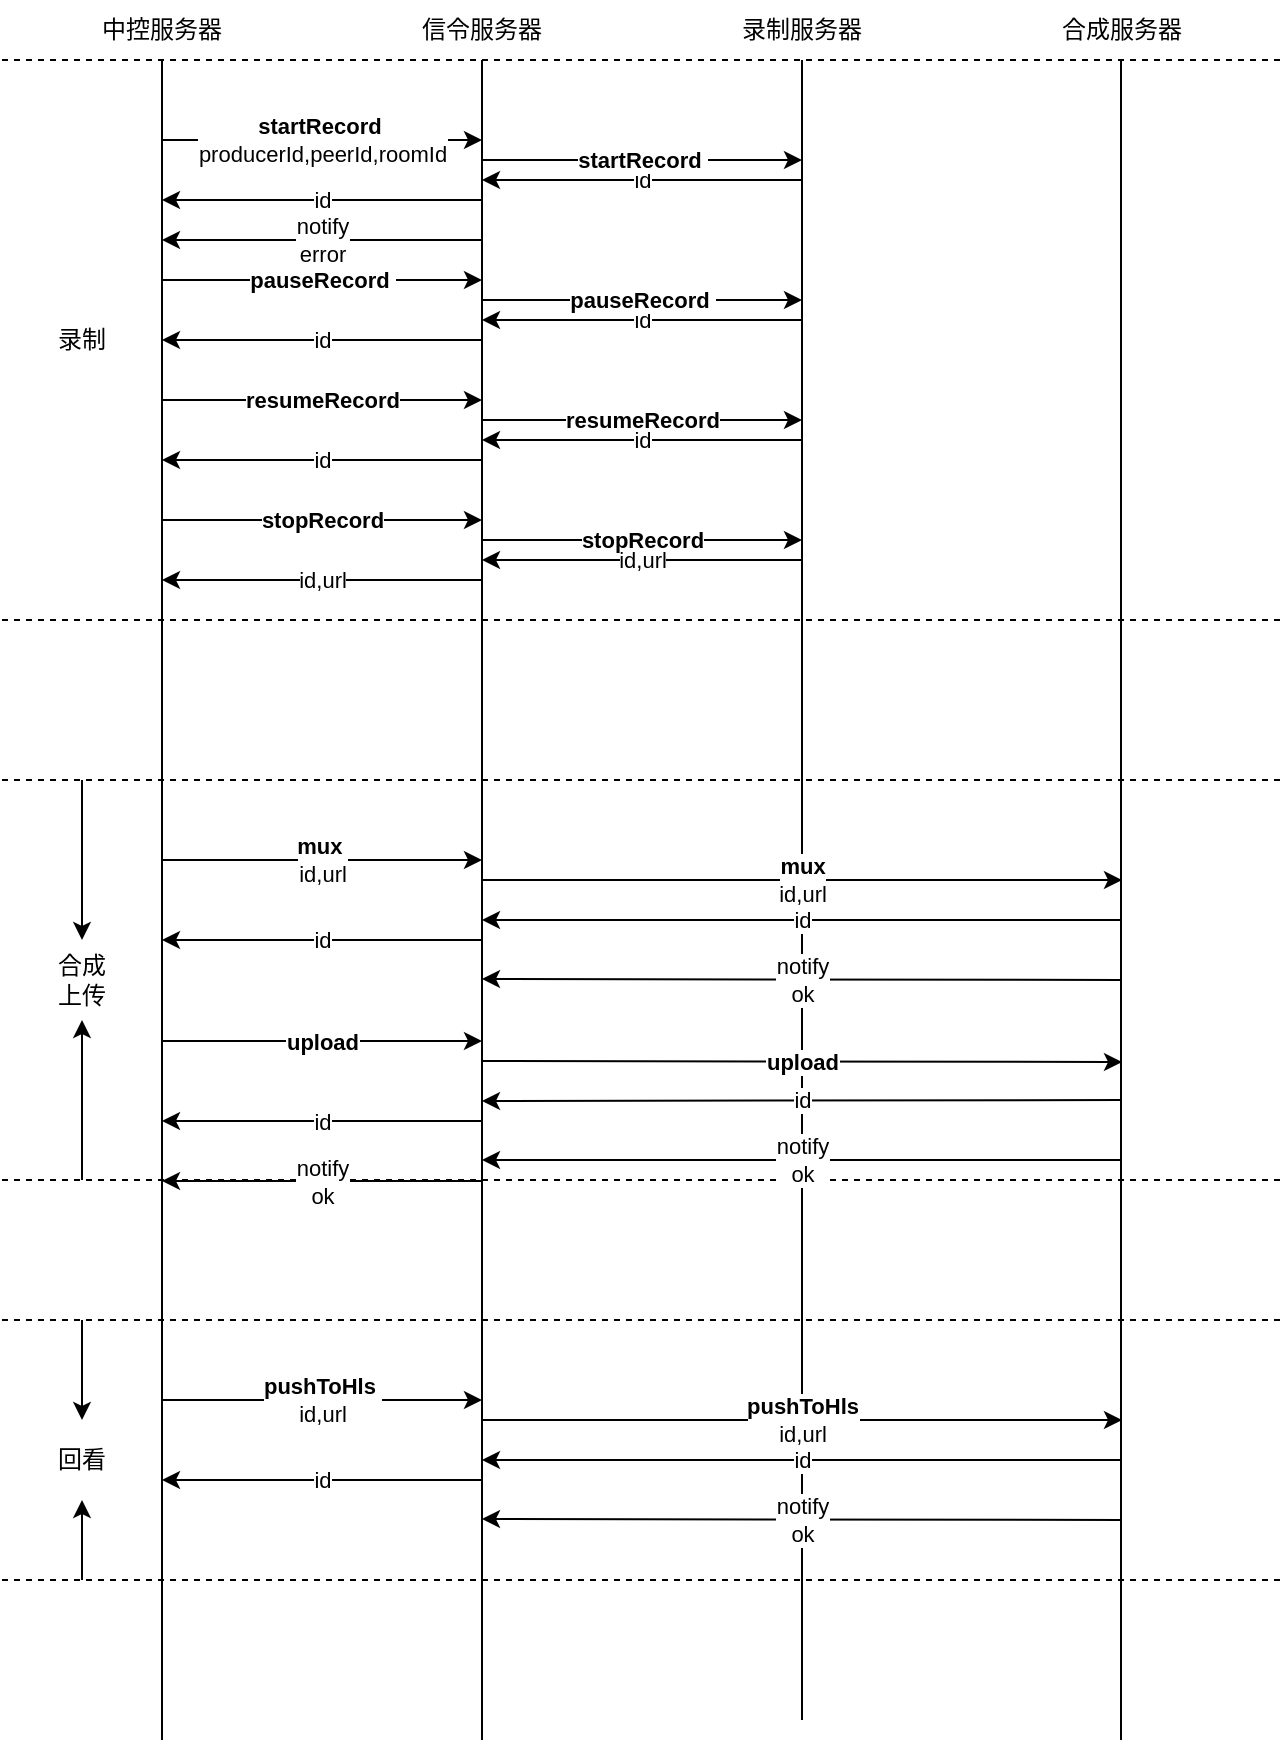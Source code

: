 <mxfile version="16.6.4" type="github" pages="3">
  <diagram id="aIgHxNktMJGkpLHd3vlj" name="Page-1">
    <mxGraphModel dx="1673" dy="589" grid="1" gridSize="10" guides="1" tooltips="1" connect="1" arrows="1" fold="1" page="1" pageScale="1" pageWidth="827" pageHeight="1169" math="0" shadow="0">
      <root>
        <mxCell id="0" />
        <mxCell id="1" parent="0" />
        <mxCell id="N4l285Vz226aUWx1NJi6-14" value="&lt;b&gt;startRecord&lt;/b&gt;&amp;nbsp;&lt;br&gt;producerId,peerId,roomId" style="endArrow=classic;html=1;rounded=0;" parent="1" edge="1">
          <mxGeometry width="50" height="50" relative="1" as="geometry">
            <mxPoint x="40" y="160" as="sourcePoint" />
            <mxPoint x="200" y="160" as="targetPoint" />
          </mxGeometry>
        </mxCell>
        <mxCell id="N4l285Vz226aUWx1NJi6-48" value="id" style="endArrow=none;html=1;rounded=0;startArrow=classic;startFill=1;endFill=0;" parent="1" edge="1">
          <mxGeometry width="50" height="50" relative="1" as="geometry">
            <mxPoint x="40" y="190" as="sourcePoint" />
            <mxPoint x="200" y="190" as="targetPoint" />
          </mxGeometry>
        </mxCell>
        <mxCell id="N4l285Vz226aUWx1NJi6-49" value="id" style="endArrow=none;html=1;rounded=0;startArrow=classic;startFill=1;endFill=0;" parent="1" edge="1">
          <mxGeometry width="50" height="50" relative="1" as="geometry">
            <mxPoint x="40" y="260" as="sourcePoint" />
            <mxPoint x="200" y="260" as="targetPoint" />
          </mxGeometry>
        </mxCell>
        <mxCell id="N4l285Vz226aUWx1NJi6-83" value="" style="endArrow=none;html=1;rounded=0;startArrow=none;" parent="1" source="N4l285Vz226aUWx1NJi6-84" edge="1">
          <mxGeometry width="50" height="50" relative="1" as="geometry">
            <mxPoint x="40" y="680" as="sourcePoint" />
            <mxPoint x="40" y="120" as="targetPoint" />
          </mxGeometry>
        </mxCell>
        <mxCell id="N4l285Vz226aUWx1NJi6-84" value="中控服务器" style="text;html=1;strokeColor=none;fillColor=none;align=center;verticalAlign=middle;whiteSpace=wrap;rounded=0;" parent="1" vertex="1">
          <mxGeometry y="90" width="80" height="30" as="geometry" />
        </mxCell>
        <mxCell id="N4l285Vz226aUWx1NJi6-85" value="" style="endArrow=none;html=1;rounded=0;" parent="1" target="N4l285Vz226aUWx1NJi6-84" edge="1">
          <mxGeometry width="50" height="50" relative="1" as="geometry">
            <mxPoint x="40" y="960" as="sourcePoint" />
            <mxPoint x="40" y="120" as="targetPoint" />
          </mxGeometry>
        </mxCell>
        <mxCell id="N4l285Vz226aUWx1NJi6-36" value="&lt;b&gt;resumeRecord&lt;/b&gt;" style="endArrow=classic;html=1;rounded=0;" parent="1" edge="1">
          <mxGeometry width="50" height="50" relative="1" as="geometry">
            <mxPoint x="40" y="290" as="sourcePoint" />
            <mxPoint x="200" y="290" as="targetPoint" />
          </mxGeometry>
        </mxCell>
        <mxCell id="N4l285Vz226aUWx1NJi6-35" value="&lt;b&gt;resumeRecord&lt;/b&gt;" style="endArrow=classic;html=1;rounded=0;" parent="1" edge="1">
          <mxGeometry width="50" height="50" relative="1" as="geometry">
            <mxPoint x="200" y="300" as="sourcePoint" />
            <mxPoint x="360" y="300" as="targetPoint" />
          </mxGeometry>
        </mxCell>
        <mxCell id="N4l285Vz226aUWx1NJi6-37" value="id" style="endArrow=none;html=1;rounded=0;startArrow=classic;startFill=1;endFill=0;" parent="1" edge="1">
          <mxGeometry width="50" height="50" relative="1" as="geometry">
            <mxPoint x="200" y="310" as="sourcePoint" />
            <mxPoint x="360" y="310" as="targetPoint" />
          </mxGeometry>
        </mxCell>
        <mxCell id="N4l285Vz226aUWx1NJi6-86" value="id" style="endArrow=none;html=1;rounded=0;startArrow=classic;startFill=1;endFill=0;" parent="1" edge="1">
          <mxGeometry width="50" height="50" relative="1" as="geometry">
            <mxPoint x="40" y="320" as="sourcePoint" />
            <mxPoint x="200" y="320" as="targetPoint" />
          </mxGeometry>
        </mxCell>
        <mxCell id="N4l285Vz226aUWx1NJi6-38" value="&lt;b&gt;stopRecord&lt;/b&gt;" style="endArrow=classic;html=1;rounded=0;" parent="1" edge="1">
          <mxGeometry width="50" height="50" relative="1" as="geometry">
            <mxPoint x="200" y="360" as="sourcePoint" />
            <mxPoint x="360" y="360" as="targetPoint" />
          </mxGeometry>
        </mxCell>
        <mxCell id="N4l285Vz226aUWx1NJi6-39" value="&lt;b&gt;stopRecord&lt;/b&gt;" style="endArrow=classic;html=1;rounded=0;" parent="1" edge="1">
          <mxGeometry width="50" height="50" relative="1" as="geometry">
            <mxPoint x="40" y="350" as="sourcePoint" />
            <mxPoint x="200" y="350" as="targetPoint" />
          </mxGeometry>
        </mxCell>
        <mxCell id="N4l285Vz226aUWx1NJi6-87" value="id,url" style="endArrow=none;html=1;rounded=0;startArrow=classic;startFill=1;endFill=0;" parent="1" edge="1">
          <mxGeometry width="50" height="50" relative="1" as="geometry">
            <mxPoint x="40" y="380" as="sourcePoint" />
            <mxPoint x="200" y="380" as="targetPoint" />
          </mxGeometry>
        </mxCell>
        <mxCell id="N4l285Vz226aUWx1NJi6-24" value="" style="endArrow=none;html=1;rounded=0;" parent="1" edge="1">
          <mxGeometry width="50" height="50" relative="1" as="geometry">
            <mxPoint x="200" y="960" as="sourcePoint" />
            <mxPoint x="200" y="120" as="targetPoint" />
          </mxGeometry>
        </mxCell>
        <mxCell id="N4l285Vz226aUWx1NJi6-25" value="信令服务器" style="text;html=1;strokeColor=none;fillColor=none;align=center;verticalAlign=middle;whiteSpace=wrap;rounded=0;" parent="1" vertex="1">
          <mxGeometry x="160" y="90" width="80" height="30" as="geometry" />
        </mxCell>
        <mxCell id="N4l285Vz226aUWx1NJi6-27" value="&lt;b&gt;pauseRecord&lt;/b&gt;&amp;nbsp;" style="endArrow=classic;html=1;rounded=0;" parent="1" edge="1">
          <mxGeometry width="50" height="50" relative="1" as="geometry">
            <mxPoint x="40" y="230" as="sourcePoint" />
            <mxPoint x="200" y="230" as="targetPoint" />
          </mxGeometry>
        </mxCell>
        <mxCell id="N4l285Vz226aUWx1NJi6-22" value="id" style="endArrow=none;html=1;rounded=0;startArrow=classic;startFill=1;endFill=0;" parent="1" edge="1">
          <mxGeometry width="50" height="50" relative="1" as="geometry">
            <mxPoint x="200" y="180" as="sourcePoint" />
            <mxPoint x="360" y="180" as="targetPoint" />
          </mxGeometry>
        </mxCell>
        <mxCell id="N4l285Vz226aUWx1NJi6-34" value="id" style="endArrow=none;html=1;rounded=0;startArrow=classic;startFill=1;endFill=0;" parent="1" edge="1">
          <mxGeometry width="50" height="50" relative="1" as="geometry">
            <mxPoint x="200" y="250" as="sourcePoint" />
            <mxPoint x="360" y="250" as="targetPoint" />
          </mxGeometry>
        </mxCell>
        <mxCell id="N4l285Vz226aUWx1NJi6-40" value="id,url" style="endArrow=none;html=1;rounded=0;startArrow=classic;startFill=1;endFill=0;" parent="1" edge="1">
          <mxGeometry width="50" height="50" relative="1" as="geometry">
            <mxPoint x="200" y="370" as="sourcePoint" />
            <mxPoint x="360" y="370" as="targetPoint" />
          </mxGeometry>
        </mxCell>
        <mxCell id="N4l285Vz226aUWx1NJi6-8" value="" style="endArrow=none;html=1;rounded=0;" parent="1" edge="1">
          <mxGeometry width="50" height="50" relative="1" as="geometry">
            <mxPoint x="360" y="950" as="sourcePoint" />
            <mxPoint x="360" y="120" as="targetPoint" />
          </mxGeometry>
        </mxCell>
        <mxCell id="N4l285Vz226aUWx1NJi6-9" value="录制服务器" style="text;html=1;strokeColor=none;fillColor=none;align=center;verticalAlign=middle;whiteSpace=wrap;rounded=0;" parent="1" vertex="1">
          <mxGeometry x="320" y="90" width="80" height="30" as="geometry" />
        </mxCell>
        <mxCell id="N4l285Vz226aUWx1NJi6-21" value="&lt;b&gt;startRecord&amp;nbsp;&lt;/b&gt;" style="endArrow=classic;html=1;rounded=0;" parent="1" edge="1">
          <mxGeometry width="50" height="50" relative="1" as="geometry">
            <mxPoint x="200" y="170" as="sourcePoint" />
            <mxPoint x="360" y="170" as="targetPoint" />
          </mxGeometry>
        </mxCell>
        <mxCell id="N4l285Vz226aUWx1NJi6-28" value="&lt;b&gt;pauseRecord&lt;/b&gt;&amp;nbsp;" style="endArrow=classic;html=1;rounded=0;" parent="1" edge="1">
          <mxGeometry width="50" height="50" relative="1" as="geometry">
            <mxPoint x="200" y="240" as="sourcePoint" />
            <mxPoint x="360" y="240" as="targetPoint" />
          </mxGeometry>
        </mxCell>
        <mxCell id="N4l285Vz226aUWx1NJi6-89" value="合成服务器" style="text;html=1;strokeColor=none;fillColor=none;align=center;verticalAlign=middle;whiteSpace=wrap;rounded=0;" parent="1" vertex="1">
          <mxGeometry x="480" y="90" width="80" height="30" as="geometry" />
        </mxCell>
        <mxCell id="N4l285Vz226aUWx1NJi6-91" value="" style="endArrow=none;dashed=1;html=1;rounded=0;" parent="1" edge="1">
          <mxGeometry width="50" height="50" relative="1" as="geometry">
            <mxPoint x="-40" y="400" as="sourcePoint" />
            <mxPoint x="600" y="400" as="targetPoint" />
          </mxGeometry>
        </mxCell>
        <mxCell id="N4l285Vz226aUWx1NJi6-92" value="" style="endArrow=none;dashed=1;html=1;rounded=0;" parent="1" edge="1">
          <mxGeometry width="50" height="50" relative="1" as="geometry">
            <mxPoint x="-40" y="120" as="sourcePoint" />
            <mxPoint x="600" y="120" as="targetPoint" />
          </mxGeometry>
        </mxCell>
        <mxCell id="N4l285Vz226aUWx1NJi6-94" value="" style="endArrow=classic;html=1;rounded=0;" parent="1" edge="1">
          <mxGeometry width="50" height="50" relative="1" as="geometry">
            <mxPoint y="480" as="sourcePoint" />
            <mxPoint y="560" as="targetPoint" />
          </mxGeometry>
        </mxCell>
        <mxCell id="N4l285Vz226aUWx1NJi6-95" value="" style="endArrow=classic;html=1;rounded=0;" parent="1" edge="1">
          <mxGeometry width="50" height="50" relative="1" as="geometry">
            <mxPoint y="680" as="sourcePoint" />
            <mxPoint y="600" as="targetPoint" />
          </mxGeometry>
        </mxCell>
        <mxCell id="N4l285Vz226aUWx1NJi6-96" value="录制" style="text;html=1;strokeColor=none;fillColor=none;align=center;verticalAlign=middle;whiteSpace=wrap;rounded=0;" parent="1" vertex="1">
          <mxGeometry x="-30" y="240" width="60" height="40" as="geometry" />
        </mxCell>
        <mxCell id="OvNcf_5ZHjNx2jnRSU3Q-1" value="" style="endArrow=none;html=1;rounded=0;" parent="1" edge="1">
          <mxGeometry width="50" height="50" relative="1" as="geometry">
            <mxPoint x="519.5" y="960" as="sourcePoint" />
            <mxPoint x="519.5" y="120" as="targetPoint" />
          </mxGeometry>
        </mxCell>
        <mxCell id="OvNcf_5ZHjNx2jnRSU3Q-2" value="" style="endArrow=none;dashed=1;html=1;rounded=0;" parent="1" edge="1">
          <mxGeometry width="50" height="50" relative="1" as="geometry">
            <mxPoint x="-40" y="480" as="sourcePoint" />
            <mxPoint x="600" y="480" as="targetPoint" />
          </mxGeometry>
        </mxCell>
        <mxCell id="OvNcf_5ZHjNx2jnRSU3Q-23" value="&lt;b&gt;mux&lt;/b&gt;&amp;nbsp;&lt;br&gt;id,url" style="endArrow=classic;html=1;rounded=0;" parent="1" edge="1">
          <mxGeometry width="50" height="50" relative="1" as="geometry">
            <mxPoint x="40" y="520" as="sourcePoint" />
            <mxPoint x="200" y="520" as="targetPoint" />
          </mxGeometry>
        </mxCell>
        <mxCell id="OvNcf_5ZHjNx2jnRSU3Q-24" value="id" style="endArrow=none;html=1;rounded=0;startArrow=classic;startFill=1;endFill=0;" parent="1" edge="1">
          <mxGeometry width="50" height="50" relative="1" as="geometry">
            <mxPoint x="40" y="560" as="sourcePoint" />
            <mxPoint x="200" y="560" as="targetPoint" />
          </mxGeometry>
        </mxCell>
        <mxCell id="OvNcf_5ZHjNx2jnRSU3Q-25" value="id" style="endArrow=none;html=1;rounded=0;startArrow=classic;startFill=1;endFill=0;" parent="1" edge="1">
          <mxGeometry width="50" height="50" relative="1" as="geometry">
            <mxPoint x="40" y="650.5" as="sourcePoint" />
            <mxPoint x="200" y="650.5" as="targetPoint" />
          </mxGeometry>
        </mxCell>
        <mxCell id="OvNcf_5ZHjNx2jnRSU3Q-33" value="&lt;b&gt;upload&lt;/b&gt;" style="endArrow=classic;html=1;rounded=0;" parent="1" edge="1">
          <mxGeometry width="50" height="50" relative="1" as="geometry">
            <mxPoint x="40" y="610.5" as="sourcePoint" />
            <mxPoint x="200" y="610.5" as="targetPoint" />
          </mxGeometry>
        </mxCell>
        <mxCell id="OvNcf_5ZHjNx2jnRSU3Q-34" value="id" style="endArrow=none;html=1;rounded=0;startArrow=classic;startFill=1;endFill=0;" parent="1" edge="1">
          <mxGeometry width="50" height="50" relative="1" as="geometry">
            <mxPoint x="200" y="550" as="sourcePoint" />
            <mxPoint x="520" y="550" as="targetPoint" />
          </mxGeometry>
        </mxCell>
        <mxCell id="OvNcf_5ZHjNx2jnRSU3Q-35" value="id" style="endArrow=none;html=1;rounded=0;startArrow=classic;startFill=1;endFill=0;" parent="1" edge="1">
          <mxGeometry width="50" height="50" relative="1" as="geometry">
            <mxPoint x="200" y="640.5" as="sourcePoint" />
            <mxPoint x="520" y="640" as="targetPoint" />
          </mxGeometry>
        </mxCell>
        <mxCell id="OvNcf_5ZHjNx2jnRSU3Q-37" value="&lt;b&gt;mux&lt;/b&gt;&lt;br&gt;id,url" style="endArrow=classic;html=1;rounded=0;" parent="1" edge="1">
          <mxGeometry width="50" height="50" relative="1" as="geometry">
            <mxPoint x="200" y="530" as="sourcePoint" />
            <mxPoint x="520" y="530" as="targetPoint" />
          </mxGeometry>
        </mxCell>
        <mxCell id="OvNcf_5ZHjNx2jnRSU3Q-38" value="&lt;b&gt;upload&lt;/b&gt;" style="endArrow=classic;html=1;rounded=0;" parent="1" edge="1">
          <mxGeometry width="50" height="50" relative="1" as="geometry">
            <mxPoint x="200" y="620.5" as="sourcePoint" />
            <mxPoint x="520" y="621" as="targetPoint" />
          </mxGeometry>
        </mxCell>
        <mxCell id="OvNcf_5ZHjNx2jnRSU3Q-39" value="合成&lt;br&gt;上传" style="text;html=1;strokeColor=none;fillColor=none;align=center;verticalAlign=middle;whiteSpace=wrap;rounded=0;" parent="1" vertex="1">
          <mxGeometry x="-30" y="560" width="60" height="40" as="geometry" />
        </mxCell>
        <mxCell id="OvNcf_5ZHjNx2jnRSU3Q-40" value="" style="endArrow=none;dashed=1;html=1;rounded=0;" parent="1" edge="1">
          <mxGeometry width="50" height="50" relative="1" as="geometry">
            <mxPoint x="-40" y="680" as="sourcePoint" />
            <mxPoint x="600" y="680" as="targetPoint" />
          </mxGeometry>
        </mxCell>
        <mxCell id="OvNcf_5ZHjNx2jnRSU3Q-41" value="notify&lt;br&gt;ok" style="endArrow=none;html=1;rounded=0;startArrow=classic;startFill=1;endFill=0;" parent="1" edge="1">
          <mxGeometry width="50" height="50" relative="1" as="geometry">
            <mxPoint x="200" y="579.5" as="sourcePoint" />
            <mxPoint x="520" y="580" as="targetPoint" />
          </mxGeometry>
        </mxCell>
        <mxCell id="OvNcf_5ZHjNx2jnRSU3Q-42" value="notify&lt;br&gt;error" style="endArrow=none;html=1;rounded=0;startArrow=classic;startFill=1;endFill=0;" parent="1" edge="1">
          <mxGeometry width="50" height="50" relative="1" as="geometry">
            <mxPoint x="40" y="210" as="sourcePoint" />
            <mxPoint x="200" y="210" as="targetPoint" />
          </mxGeometry>
        </mxCell>
        <mxCell id="OvNcf_5ZHjNx2jnRSU3Q-43" value="notify&lt;br&gt;ok" style="endArrow=none;html=1;rounded=0;startArrow=classic;startFill=1;endFill=0;" parent="1" edge="1">
          <mxGeometry width="50" height="50" relative="1" as="geometry">
            <mxPoint x="200" y="670" as="sourcePoint" />
            <mxPoint x="520" y="670" as="targetPoint" />
          </mxGeometry>
        </mxCell>
        <mxCell id="OvNcf_5ZHjNx2jnRSU3Q-44" value="notify&lt;br&gt;ok" style="endArrow=none;html=1;rounded=0;startArrow=classic;startFill=1;endFill=0;" parent="1" edge="1">
          <mxGeometry width="50" height="50" relative="1" as="geometry">
            <mxPoint x="40" y="680.5" as="sourcePoint" />
            <mxPoint x="200" y="680.5" as="targetPoint" />
          </mxGeometry>
        </mxCell>
        <mxCell id="WLOgIsZP9IKIvaRcfWkC-1" value="" style="endArrow=classic;html=1;rounded=0;" edge="1" parent="1">
          <mxGeometry width="50" height="50" relative="1" as="geometry">
            <mxPoint y="750" as="sourcePoint" />
            <mxPoint y="800" as="targetPoint" />
          </mxGeometry>
        </mxCell>
        <mxCell id="WLOgIsZP9IKIvaRcfWkC-2" value="" style="endArrow=classic;html=1;rounded=0;entryX=0.5;entryY=1;entryDx=0;entryDy=0;" edge="1" parent="1" target="WLOgIsZP9IKIvaRcfWkC-12">
          <mxGeometry width="50" height="50" relative="1" as="geometry">
            <mxPoint y="880" as="sourcePoint" />
            <mxPoint y="870" as="targetPoint" />
          </mxGeometry>
        </mxCell>
        <mxCell id="WLOgIsZP9IKIvaRcfWkC-3" value="" style="endArrow=none;dashed=1;html=1;rounded=0;" edge="1" parent="1">
          <mxGeometry width="50" height="50" relative="1" as="geometry">
            <mxPoint x="-40" y="750" as="sourcePoint" />
            <mxPoint x="600" y="750" as="targetPoint" />
          </mxGeometry>
        </mxCell>
        <mxCell id="WLOgIsZP9IKIvaRcfWkC-4" value="&lt;b&gt;pushToHls&lt;/b&gt;&amp;nbsp;&lt;br&gt;id,url" style="endArrow=classic;html=1;rounded=0;" edge="1" parent="1">
          <mxGeometry width="50" height="50" relative="1" as="geometry">
            <mxPoint x="40" y="790" as="sourcePoint" />
            <mxPoint x="200" y="790" as="targetPoint" />
          </mxGeometry>
        </mxCell>
        <mxCell id="WLOgIsZP9IKIvaRcfWkC-5" value="id" style="endArrow=none;html=1;rounded=0;startArrow=classic;startFill=1;endFill=0;" edge="1" parent="1">
          <mxGeometry width="50" height="50" relative="1" as="geometry">
            <mxPoint x="40" y="830" as="sourcePoint" />
            <mxPoint x="200" y="830" as="targetPoint" />
          </mxGeometry>
        </mxCell>
        <mxCell id="WLOgIsZP9IKIvaRcfWkC-8" value="id" style="endArrow=none;html=1;rounded=0;startArrow=classic;startFill=1;endFill=0;" edge="1" parent="1">
          <mxGeometry width="50" height="50" relative="1" as="geometry">
            <mxPoint x="200" y="820" as="sourcePoint" />
            <mxPoint x="520" y="820" as="targetPoint" />
          </mxGeometry>
        </mxCell>
        <mxCell id="WLOgIsZP9IKIvaRcfWkC-10" value="&lt;b&gt;pushToHls&lt;/b&gt;&lt;br&gt;id,url" style="endArrow=classic;html=1;rounded=0;" edge="1" parent="1">
          <mxGeometry width="50" height="50" relative="1" as="geometry">
            <mxPoint x="200" y="800" as="sourcePoint" />
            <mxPoint x="520" y="800" as="targetPoint" />
          </mxGeometry>
        </mxCell>
        <mxCell id="WLOgIsZP9IKIvaRcfWkC-12" value="回看" style="text;html=1;strokeColor=none;fillColor=none;align=center;verticalAlign=middle;whiteSpace=wrap;rounded=0;" vertex="1" parent="1">
          <mxGeometry x="-30" y="800" width="60" height="40" as="geometry" />
        </mxCell>
        <mxCell id="WLOgIsZP9IKIvaRcfWkC-13" value="" style="endArrow=none;dashed=1;html=1;rounded=0;" edge="1" parent="1">
          <mxGeometry width="50" height="50" relative="1" as="geometry">
            <mxPoint x="-40" y="880" as="sourcePoint" />
            <mxPoint x="600" y="880" as="targetPoint" />
          </mxGeometry>
        </mxCell>
        <mxCell id="WLOgIsZP9IKIvaRcfWkC-14" value="notify&lt;br&gt;ok" style="endArrow=none;html=1;rounded=0;startArrow=classic;startFill=1;endFill=0;" edge="1" parent="1">
          <mxGeometry width="50" height="50" relative="1" as="geometry">
            <mxPoint x="200" y="849.5" as="sourcePoint" />
            <mxPoint x="520" y="850" as="targetPoint" />
          </mxGeometry>
        </mxCell>
      </root>
    </mxGraphModel>
  </diagram>
  <diagram id="Bg4YY5XpAvJw-3FdoYM4" name="Page-2">
    <mxGraphModel dx="1629" dy="1597" grid="1" gridSize="10" guides="1" tooltips="1" connect="1" arrows="1" fold="1" page="1" pageScale="1" pageWidth="827" pageHeight="1169" math="0" shadow="0">
      <root>
        <mxCell id="ubcKgdOZEQHfpTAjh7HV-0" />
        <mxCell id="ubcKgdOZEQHfpTAjh7HV-1" parent="ubcKgdOZEQHfpTAjh7HV-0" />
        <mxCell id="qwIe4Uer6wBRzlLs-iz8-41" value="" style="rounded=0;whiteSpace=wrap;html=1;" parent="ubcKgdOZEQHfpTAjh7HV-1" vertex="1">
          <mxGeometry x="190" width="340" height="100" as="geometry" />
        </mxCell>
        <mxCell id="qwIe4Uer6wBRzlLs-iz8-0" style="edgeStyle=orthogonalEdgeStyle;rounded=0;orthogonalLoop=1;jettySize=auto;html=1;entryX=0;entryY=0.5;entryDx=0;entryDy=0;dashed=1;" parent="ubcKgdOZEQHfpTAjh7HV-1" source="qwIe4Uer6wBRzlLs-iz8-2" target="qwIe4Uer6wBRzlLs-iz8-7" edge="1">
          <mxGeometry relative="1" as="geometry">
            <mxPoint x="200" y="330" as="targetPoint" />
          </mxGeometry>
        </mxCell>
        <mxCell id="qwIe4Uer6wBRzlLs-iz8-1" value="API" style="edgeLabel;html=1;align=center;verticalAlign=middle;resizable=0;points=[];" parent="qwIe4Uer6wBRzlLs-iz8-0" vertex="1" connectable="0">
          <mxGeometry x="-0.185" y="-1" relative="1" as="geometry">
            <mxPoint as="offset" />
          </mxGeometry>
        </mxCell>
        <mxCell id="qwIe4Uer6wBRzlLs-iz8-2" value="客户端/服务器" style="rounded=0;whiteSpace=wrap;html=1;fillColor=#f8cecc;strokeColor=#b85450;" parent="ubcKgdOZEQHfpTAjh7HV-1" vertex="1">
          <mxGeometry x="-120" y="320" width="120" height="60" as="geometry" />
        </mxCell>
        <mxCell id="qwIe4Uer6wBRzlLs-iz8-3" style="edgeStyle=orthogonalEdgeStyle;rounded=0;orthogonalLoop=1;jettySize=auto;html=1;entryX=0;entryY=0.5;entryDx=0;entryDy=0;startArrow=classic;startFill=1;strokeWidth=1;dashed=1;exitX=1;exitY=0;exitDx=0;exitDy=0;" parent="ubcKgdOZEQHfpTAjh7HV-1" source="qwIe4Uer6wBRzlLs-iz8-7" target="qwIe4Uer6wBRzlLs-iz8-13" edge="1">
          <mxGeometry relative="1" as="geometry">
            <mxPoint x="320" y="310" as="sourcePoint" />
          </mxGeometry>
        </mxCell>
        <mxCell id="qwIe4Uer6wBRzlLs-iz8-4" value="API" style="edgeLabel;html=1;align=center;verticalAlign=middle;resizable=0;points=[];" parent="qwIe4Uer6wBRzlLs-iz8-3" vertex="1" connectable="0">
          <mxGeometry x="-0.05" relative="1" as="geometry">
            <mxPoint x="36" as="offset" />
          </mxGeometry>
        </mxCell>
        <mxCell id="qwIe4Uer6wBRzlLs-iz8-5" style="edgeStyle=orthogonalEdgeStyle;rounded=0;orthogonalLoop=1;jettySize=auto;html=1;entryX=0;entryY=0.5;entryDx=0;entryDy=0;dashed=1;startArrow=classic;startFill=1;" parent="ubcKgdOZEQHfpTAjh7HV-1" source="qwIe4Uer6wBRzlLs-iz8-7" target="qwIe4Uer6wBRzlLs-iz8-18" edge="1">
          <mxGeometry relative="1" as="geometry" />
        </mxCell>
        <mxCell id="qwIe4Uer6wBRzlLs-iz8-6" value="API" style="edgeLabel;html=1;align=center;verticalAlign=middle;resizable=0;points=[];" parent="qwIe4Uer6wBRzlLs-iz8-5" vertex="1" connectable="0">
          <mxGeometry x="0.115" y="-1" relative="1" as="geometry">
            <mxPoint as="offset" />
          </mxGeometry>
        </mxCell>
        <mxCell id="qwIe4Uer6wBRzlLs-iz8-7" value="录制信令" style="rounded=0;whiteSpace=wrap;html=1;" parent="ubcKgdOZEQHfpTAjh7HV-1" vertex="1">
          <mxGeometry x="200" y="320" width="120" height="60" as="geometry" />
        </mxCell>
        <mxCell id="qwIe4Uer6wBRzlLs-iz8-8" value="" style="endArrow=none;dashed=1;html=1;rounded=0;strokeWidth=4;" parent="ubcKgdOZEQHfpTAjh7HV-1" edge="1">
          <mxGeometry width="50" height="50" relative="1" as="geometry">
            <mxPoint x="160" y="603" as="sourcePoint" />
            <mxPoint x="160" y="-200" as="targetPoint" />
          </mxGeometry>
        </mxCell>
        <mxCell id="qwIe4Uer6wBRzlLs-iz8-9" style="edgeStyle=orthogonalEdgeStyle;rounded=0;orthogonalLoop=1;jettySize=auto;html=1;startArrow=none;startFill=0;" parent="ubcKgdOZEQHfpTAjh7HV-1" source="qwIe4Uer6wBRzlLs-iz8-13" target="qwIe4Uer6wBRzlLs-iz8-18" edge="1">
          <mxGeometry relative="1" as="geometry" />
        </mxCell>
        <mxCell id="qwIe4Uer6wBRzlLs-iz8-10" value="录制文件下载" style="edgeLabel;html=1;align=center;verticalAlign=middle;resizable=0;points=[];" parent="qwIe4Uer6wBRzlLs-iz8-9" vertex="1" connectable="0">
          <mxGeometry x="-0.24" y="-1" relative="1" as="geometry">
            <mxPoint as="offset" />
          </mxGeometry>
        </mxCell>
        <mxCell id="qwIe4Uer6wBRzlLs-iz8-11" style="edgeStyle=orthogonalEdgeStyle;rounded=0;orthogonalLoop=1;jettySize=auto;html=1;entryX=0.75;entryY=1;entryDx=0;entryDy=0;startArrow=none;startFill=0;endArrow=classic;endFill=1;exitX=0.75;exitY=0;exitDx=0;exitDy=0;" parent="ubcKgdOZEQHfpTAjh7HV-1" source="qwIe4Uer6wBRzlLs-iz8-13" target="qwIe4Uer6wBRzlLs-iz8-23" edge="1">
          <mxGeometry relative="1" as="geometry" />
        </mxCell>
        <mxCell id="qwIe4Uer6wBRzlLs-iz8-12" value="录制文件推流" style="edgeLabel;html=1;align=center;verticalAlign=middle;resizable=0;points=[];" parent="qwIe4Uer6wBRzlLs-iz8-11" vertex="1" connectable="0">
          <mxGeometry x="0.1" y="-1" relative="1" as="geometry">
            <mxPoint as="offset" />
          </mxGeometry>
        </mxCell>
        <mxCell id="qwIe4Uer6wBRzlLs-iz8-13" value="录制服务器" style="rounded=0;whiteSpace=wrap;html=1;" parent="ubcKgdOZEQHfpTAjh7HV-1" vertex="1">
          <mxGeometry x="400" y="170" width="120" height="60" as="geometry" />
        </mxCell>
        <mxCell id="qwIe4Uer6wBRzlLs-iz8-14" style="edgeStyle=orthogonalEdgeStyle;rounded=0;orthogonalLoop=1;jettySize=auto;html=1;entryX=0.5;entryY=0;entryDx=0;entryDy=0;startArrow=classic;startFill=1;endArrow=classic;endFill=1;" parent="ubcKgdOZEQHfpTAjh7HV-1" source="qwIe4Uer6wBRzlLs-iz8-18" target="qwIe4Uer6wBRzlLs-iz8-31" edge="1">
          <mxGeometry relative="1" as="geometry" />
        </mxCell>
        <mxCell id="qwIe4Uer6wBRzlLs-iz8-15" value="上传/地址回调" style="edgeLabel;html=1;align=center;verticalAlign=middle;resizable=0;points=[];" parent="qwIe4Uer6wBRzlLs-iz8-14" vertex="1" connectable="0">
          <mxGeometry x="0.033" y="-1" relative="1" as="geometry">
            <mxPoint as="offset" />
          </mxGeometry>
        </mxCell>
        <mxCell id="qwIe4Uer6wBRzlLs-iz8-16" style="edgeStyle=orthogonalEdgeStyle;rounded=0;orthogonalLoop=1;jettySize=auto;html=1;startArrow=classic;startFill=1;endArrow=classic;endFill=1;" parent="ubcKgdOZEQHfpTAjh7HV-1" source="qwIe4Uer6wBRzlLs-iz8-18" target="qwIe4Uer6wBRzlLs-iz8-32" edge="1">
          <mxGeometry relative="1" as="geometry" />
        </mxCell>
        <mxCell id="qwIe4Uer6wBRzlLs-iz8-17" value="上传/地址回调" style="edgeLabel;html=1;align=center;verticalAlign=middle;resizable=0;points=[];" parent="qwIe4Uer6wBRzlLs-iz8-16" vertex="1" connectable="0">
          <mxGeometry x="0.12" y="-1" relative="1" as="geometry">
            <mxPoint as="offset" />
          </mxGeometry>
        </mxCell>
        <mxCell id="qwIe4Uer6wBRzlLs-iz8-18" value="合成服务器" style="rounded=0;whiteSpace=wrap;html=1;" parent="ubcKgdOZEQHfpTAjh7HV-1" vertex="1">
          <mxGeometry x="400" y="320" width="120" height="60" as="geometry" />
        </mxCell>
        <mxCell id="qwIe4Uer6wBRzlLs-iz8-19" style="edgeStyle=orthogonalEdgeStyle;rounded=0;orthogonalLoop=1;jettySize=auto;html=1;entryX=1;entryY=0.5;entryDx=0;entryDy=0;startArrow=none;startFill=0;endArrow=classic;endFill=1;" parent="ubcKgdOZEQHfpTAjh7HV-1" source="qwIe4Uer6wBRzlLs-iz8-23" target="qwIe4Uer6wBRzlLs-iz8-24" edge="1">
          <mxGeometry relative="1" as="geometry" />
        </mxCell>
        <mxCell id="qwIe4Uer6wBRzlLs-iz8-20" value="hls推流" style="edgeLabel;html=1;align=center;verticalAlign=middle;resizable=0;points=[];" parent="qwIe4Uer6wBRzlLs-iz8-19" vertex="1" connectable="0">
          <mxGeometry x="-0.15" y="2" relative="1" as="geometry">
            <mxPoint as="offset" />
          </mxGeometry>
        </mxCell>
        <mxCell id="qwIe4Uer6wBRzlLs-iz8-21" style="edgeStyle=orthogonalEdgeStyle;rounded=0;orthogonalLoop=1;jettySize=auto;html=1;exitX=0.25;exitY=1;exitDx=0;exitDy=0;entryX=0.25;entryY=0;entryDx=0;entryDy=0;startArrow=none;startFill=0;endArrow=classic;endFill=1;dashed=1;" parent="ubcKgdOZEQHfpTAjh7HV-1" source="qwIe4Uer6wBRzlLs-iz8-23" target="qwIe4Uer6wBRzlLs-iz8-13" edge="1">
          <mxGeometry relative="1" as="geometry" />
        </mxCell>
        <mxCell id="qwIe4Uer6wBRzlLs-iz8-22" value="hls地址" style="edgeLabel;html=1;align=center;verticalAlign=middle;resizable=0;points=[];" parent="qwIe4Uer6wBRzlLs-iz8-21" vertex="1" connectable="0">
          <mxGeometry x="-0.067" relative="1" as="geometry">
            <mxPoint as="offset" />
          </mxGeometry>
        </mxCell>
        <mxCell id="qwIe4Uer6wBRzlLs-iz8-23" value="&amp;nbsp;Hls 转换网关" style="rounded=0;whiteSpace=wrap;html=1;" parent="ubcKgdOZEQHfpTAjh7HV-1" vertex="1">
          <mxGeometry x="400" y="20" width="120" height="60" as="geometry" />
        </mxCell>
        <mxCell id="qwIe4Uer6wBRzlLs-iz8-39" style="edgeStyle=orthogonalEdgeStyle;rounded=0;orthogonalLoop=1;jettySize=auto;html=1;exitX=0.5;exitY=1;exitDx=0;exitDy=0;entryX=0.5;entryY=0;entryDx=0;entryDy=0;startArrow=classic;startFill=1;dashed=1;" parent="ubcKgdOZEQHfpTAjh7HV-1" source="qwIe4Uer6wBRzlLs-iz8-24" target="qwIe4Uer6wBRzlLs-iz8-7" edge="1">
          <mxGeometry relative="1" as="geometry" />
        </mxCell>
        <mxCell id="qwIe4Uer6wBRzlLs-iz8-40" value="API" style="edgeLabel;html=1;align=center;verticalAlign=middle;resizable=0;points=[];" parent="qwIe4Uer6wBRzlLs-iz8-39" vertex="1" connectable="0">
          <mxGeometry x="-0.13" y="1" relative="1" as="geometry">
            <mxPoint as="offset" />
          </mxGeometry>
        </mxCell>
        <mxCell id="qwIe4Uer6wBRzlLs-iz8-25" style="edgeStyle=orthogonalEdgeStyle;rounded=0;orthogonalLoop=1;jettySize=auto;html=1;entryX=0;entryY=0.5;entryDx=0;entryDy=0;startArrow=classic;startFill=1;endArrow=none;endFill=0;" parent="ubcKgdOZEQHfpTAjh7HV-1" source="qwIe4Uer6wBRzlLs-iz8-29" target="qwIe4Uer6wBRzlLs-iz8-24" edge="1">
          <mxGeometry relative="1" as="geometry" />
        </mxCell>
        <mxCell id="qwIe4Uer6wBRzlLs-iz8-26" value="m3u8" style="edgeLabel;html=1;align=center;verticalAlign=middle;resizable=0;points=[];" parent="qwIe4Uer6wBRzlLs-iz8-25" vertex="1" connectable="0">
          <mxGeometry relative="1" as="geometry">
            <mxPoint as="offset" />
          </mxGeometry>
        </mxCell>
        <mxCell id="qwIe4Uer6wBRzlLs-iz8-27" style="edgeStyle=orthogonalEdgeStyle;rounded=0;orthogonalLoop=1;jettySize=auto;html=1;startArrow=classic;startFill=1;endArrow=classic;endFill=1;exitX=0.5;exitY=1;exitDx=0;exitDy=0;dashed=1;" parent="ubcKgdOZEQHfpTAjh7HV-1" source="qwIe4Uer6wBRzlLs-iz8-29" edge="1">
          <mxGeometry relative="1" as="geometry">
            <mxPoint x="200" y="320" as="targetPoint" />
            <Array as="points">
              <mxPoint x="-60" y="200" />
              <mxPoint x="200" y="200" />
              <mxPoint x="200" y="320" />
            </Array>
          </mxGeometry>
        </mxCell>
        <mxCell id="qwIe4Uer6wBRzlLs-iz8-28" value="获取回看地址" style="edgeLabel;html=1;align=center;verticalAlign=middle;resizable=0;points=[];" parent="qwIe4Uer6wBRzlLs-iz8-27" vertex="1" connectable="0">
          <mxGeometry x="-0.507" y="2" relative="1" as="geometry">
            <mxPoint x="97" y="2" as="offset" />
          </mxGeometry>
        </mxCell>
        <mxCell id="qwIe4Uer6wBRzlLs-iz8-24" value="hls服务器" style="rounded=0;whiteSpace=wrap;html=1;" parent="ubcKgdOZEQHfpTAjh7HV-1" vertex="1">
          <mxGeometry x="200" y="20" width="120" height="60" as="geometry" />
        </mxCell>
        <mxCell id="qwIe4Uer6wBRzlLs-iz8-29" value="回看客户端" style="rounded=0;whiteSpace=wrap;html=1;fillColor=#d5e8d4;strokeColor=#82b366;" parent="ubcKgdOZEQHfpTAjh7HV-1" vertex="1">
          <mxGeometry x="-120" y="20" width="120" height="60" as="geometry" />
        </mxCell>
        <mxCell id="qwIe4Uer6wBRzlLs-iz8-30" value="" style="endArrow=none;dashed=1;html=1;rounded=0;strokeWidth=4;" parent="ubcKgdOZEQHfpTAjh7HV-1" edge="1">
          <mxGeometry width="50" height="50" relative="1" as="geometry">
            <mxPoint x="600" y="600" as="sourcePoint" />
            <mxPoint x="600" y="-200" as="targetPoint" />
          </mxGeometry>
        </mxCell>
        <mxCell id="qwIe4Uer6wBRzlLs-iz8-31" value="文件服务器" style="rounded=0;whiteSpace=wrap;html=1;" parent="ubcKgdOZEQHfpTAjh7HV-1" vertex="1">
          <mxGeometry x="400" y="510" width="120" height="60" as="geometry" />
        </mxCell>
        <mxCell id="qwIe4Uer6wBRzlLs-iz8-32" value="腾讯云文件服务" style="rounded=0;whiteSpace=wrap;html=1;" parent="ubcKgdOZEQHfpTAjh7HV-1" vertex="1">
          <mxGeometry x="640" y="320" width="120" height="60" as="geometry" />
        </mxCell>
        <mxCell id="qwIe4Uer6wBRzlLs-iz8-33" style="edgeStyle=orthogonalEdgeStyle;rounded=0;orthogonalLoop=1;jettySize=auto;html=1;entryX=1;entryY=0.5;entryDx=0;entryDy=0;startArrow=none;startFill=0;endArrow=classic;endFill=1;strokeWidth=1;" parent="ubcKgdOZEQHfpTAjh7HV-1" source="qwIe4Uer6wBRzlLs-iz8-34" target="qwIe4Uer6wBRzlLs-iz8-13" edge="1">
          <mxGeometry relative="1" as="geometry" />
        </mxCell>
        <mxCell id="qwIe4Uer6wBRzlLs-iz8-34" value="RTMP服务器" style="rounded=0;whiteSpace=wrap;html=1;" parent="ubcKgdOZEQHfpTAjh7HV-1" vertex="1">
          <mxGeometry x="640" y="170" width="120" height="60" as="geometry" />
        </mxCell>
        <mxCell id="qwIe4Uer6wBRzlLs-iz8-35" style="edgeStyle=orthogonalEdgeStyle;rounded=0;orthogonalLoop=1;jettySize=auto;html=1;startArrow=none;startFill=0;endArrow=classic;endFill=1;strokeWidth=1;" parent="ubcKgdOZEQHfpTAjh7HV-1" source="qwIe4Uer6wBRzlLs-iz8-37" edge="1">
          <mxGeometry relative="1" as="geometry">
            <mxPoint x="520" y="170" as="targetPoint" />
            <Array as="points">
              <mxPoint x="580" y="50" />
              <mxPoint x="580" y="170" />
            </Array>
          </mxGeometry>
        </mxCell>
        <mxCell id="qwIe4Uer6wBRzlLs-iz8-36" value="拉流" style="edgeLabel;html=1;align=center;verticalAlign=middle;resizable=0;points=[];" parent="qwIe4Uer6wBRzlLs-iz8-35" vertex="1" connectable="0">
          <mxGeometry x="0.683" y="1" relative="1" as="geometry">
            <mxPoint as="offset" />
          </mxGeometry>
        </mxCell>
        <mxCell id="qwIe4Uer6wBRzlLs-iz8-37" value="RTC" style="rounded=0;whiteSpace=wrap;html=1;" parent="ubcKgdOZEQHfpTAjh7HV-1" vertex="1">
          <mxGeometry x="640" y="20" width="120" height="60" as="geometry" />
        </mxCell>
        <mxCell id="qwIe4Uer6wBRzlLs-iz8-38" value="云录制" style="text;html=1;strokeColor=none;fillColor=none;align=center;verticalAlign=middle;whiteSpace=wrap;rounded=0;fontSize=28;fontStyle=1" parent="ubcKgdOZEQHfpTAjh7HV-1" vertex="1">
          <mxGeometry x="310" y="-120" width="136" height="30" as="geometry" />
        </mxCell>
      </root>
    </mxGraphModel>
  </diagram>
  <diagram id="1OMhpJf6yGu1H7S8sB1o" name="Page-3">
    <mxGraphModel dx="802" dy="371" grid="1" gridSize="10" guides="1" tooltips="1" connect="1" arrows="1" fold="1" page="1" pageScale="1" pageWidth="827" pageHeight="1169" math="0" shadow="0">
      <root>
        <mxCell id="L8jtF5m5SVuYzq156TuL-0" />
        <mxCell id="L8jtF5m5SVuYzq156TuL-1" parent="L8jtF5m5SVuYzq156TuL-0" />
        <mxCell id="L8jtF5m5SVuYzq156TuL-2" value="pushToHls" style="edgeStyle=orthogonalEdgeStyle;rounded=0;orthogonalLoop=1;jettySize=auto;html=1;entryX=0;entryY=0.25;entryDx=0;entryDy=0;dashed=1;exitX=1;exitY=0.25;exitDx=0;exitDy=0;" edge="1" parent="L8jtF5m5SVuYzq156TuL-1" source="L8jtF5m5SVuYzq156TuL-3" target="L8jtF5m5SVuYzq156TuL-6">
          <mxGeometry relative="1" as="geometry" />
        </mxCell>
        <mxCell id="L8jtF5m5SVuYzq156TuL-19" value="url" style="edgeStyle=orthogonalEdgeStyle;rounded=0;orthogonalLoop=1;jettySize=auto;html=1;exitX=0.75;exitY=1;exitDx=0;exitDy=0;entryX=0.75;entryY=0;entryDx=0;entryDy=0;dashed=1;" edge="1" parent="L8jtF5m5SVuYzq156TuL-1" source="L8jtF5m5SVuYzq156TuL-3" target="L8jtF5m5SVuYzq156TuL-13">
          <mxGeometry relative="1" as="geometry" />
        </mxCell>
        <mxCell id="L8jtF5m5SVuYzq156TuL-3" value="录制信令" style="rounded=0;whiteSpace=wrap;html=1;" vertex="1" parent="L8jtF5m5SVuYzq156TuL-1">
          <mxGeometry x="200" y="240" width="120" height="60" as="geometry" />
        </mxCell>
        <mxCell id="L8jtF5m5SVuYzq156TuL-4" style="edgeStyle=orthogonalEdgeStyle;rounded=0;orthogonalLoop=1;jettySize=auto;html=1;" edge="1" parent="L8jtF5m5SVuYzq156TuL-1" source="L8jtF5m5SVuYzq156TuL-6" target="L8jtF5m5SVuYzq156TuL-15">
          <mxGeometry relative="1" as="geometry">
            <mxPoint x="600" y="270" as="targetPoint" />
          </mxGeometry>
        </mxCell>
        <mxCell id="L8jtF5m5SVuYzq156TuL-5" value="RTP" style="edgeLabel;html=1;align=center;verticalAlign=middle;resizable=0;points=[];" vertex="1" connectable="0" parent="L8jtF5m5SVuYzq156TuL-4">
          <mxGeometry x="0.033" y="1" relative="1" as="geometry">
            <mxPoint as="offset" />
          </mxGeometry>
        </mxCell>
        <mxCell id="L8jtF5m5SVuYzq156TuL-17" style="edgeStyle=orthogonalEdgeStyle;rounded=0;orthogonalLoop=1;jettySize=auto;html=1;exitX=0;exitY=0.75;exitDx=0;exitDy=0;entryX=1;entryY=0.75;entryDx=0;entryDy=0;dashed=1;" edge="1" parent="L8jtF5m5SVuYzq156TuL-1" source="L8jtF5m5SVuYzq156TuL-6" target="L8jtF5m5SVuYzq156TuL-3">
          <mxGeometry relative="1" as="geometry" />
        </mxCell>
        <mxCell id="L8jtF5m5SVuYzq156TuL-18" value="url" style="edgeLabel;html=1;align=center;verticalAlign=middle;resizable=0;points=[];" vertex="1" connectable="0" parent="L8jtF5m5SVuYzq156TuL-17">
          <mxGeometry x="0.025" y="1" relative="1" as="geometry">
            <mxPoint as="offset" />
          </mxGeometry>
        </mxCell>
        <mxCell id="L8jtF5m5SVuYzq156TuL-6" value="录制服务器" style="rounded=0;whiteSpace=wrap;html=1;" vertex="1" parent="L8jtF5m5SVuYzq156TuL-1">
          <mxGeometry x="400" y="240" width="120" height="60" as="geometry" />
        </mxCell>
        <mxCell id="L8jtF5m5SVuYzq156TuL-11" style="edgeStyle=orthogonalEdgeStyle;rounded=0;orthogonalLoop=1;jettySize=auto;html=1;exitX=0.25;exitY=0;exitDx=0;exitDy=0;entryX=0.25;entryY=1;entryDx=0;entryDy=0;dashed=1;" edge="1" parent="L8jtF5m5SVuYzq156TuL-1" source="L8jtF5m5SVuYzq156TuL-13" target="L8jtF5m5SVuYzq156TuL-3">
          <mxGeometry relative="1" as="geometry" />
        </mxCell>
        <mxCell id="L8jtF5m5SVuYzq156TuL-12" value="pushToHls" style="edgeLabel;html=1;align=center;verticalAlign=middle;resizable=0;points=[];" vertex="1" connectable="0" parent="L8jtF5m5SVuYzq156TuL-11">
          <mxGeometry x="-0.086" relative="1" as="geometry">
            <mxPoint as="offset" />
          </mxGeometry>
        </mxCell>
        <mxCell id="L8jtF5m5SVuYzq156TuL-13" value="客户端" style="rounded=0;whiteSpace=wrap;html=1;" vertex="1" parent="L8jtF5m5SVuYzq156TuL-1">
          <mxGeometry x="200" y="370" width="120" height="60" as="geometry" />
        </mxCell>
        <mxCell id="L8jtF5m5SVuYzq156TuL-14" style="edgeStyle=orthogonalEdgeStyle;rounded=0;orthogonalLoop=1;jettySize=auto;html=1;" edge="1" parent="L8jtF5m5SVuYzq156TuL-1" source="L8jtF5m5SVuYzq156TuL-15" target="L8jtF5m5SVuYzq156TuL-13">
          <mxGeometry relative="1" as="geometry" />
        </mxCell>
        <mxCell id="L8jtF5m5SVuYzq156TuL-16" value="m3u8" style="edgeLabel;html=1;align=center;verticalAlign=middle;resizable=0;points=[];" vertex="1" connectable="0" parent="L8jtF5m5SVuYzq156TuL-14">
          <mxGeometry x="-0.125" y="3" relative="1" as="geometry">
            <mxPoint y="-3" as="offset" />
          </mxGeometry>
        </mxCell>
        <mxCell id="L8jtF5m5SVuYzq156TuL-15" value="hls server" style="rounded=0;whiteSpace=wrap;html=1;" vertex="1" parent="L8jtF5m5SVuYzq156TuL-1">
          <mxGeometry x="400" y="370" width="120" height="60" as="geometry" />
        </mxCell>
      </root>
    </mxGraphModel>
  </diagram>
</mxfile>
